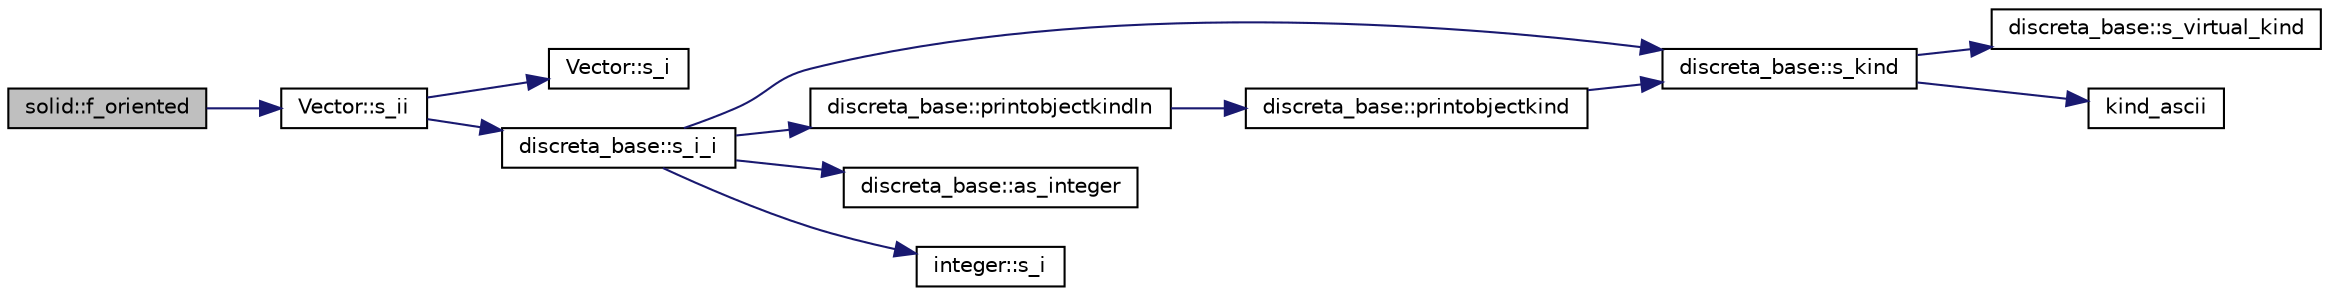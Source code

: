 digraph "solid::f_oriented"
{
  edge [fontname="Helvetica",fontsize="10",labelfontname="Helvetica",labelfontsize="10"];
  node [fontname="Helvetica",fontsize="10",shape=record];
  rankdir="LR";
  Node2247 [label="solid::f_oriented",height=0.2,width=0.4,color="black", fillcolor="grey75", style="filled", fontcolor="black"];
  Node2247 -> Node2248 [color="midnightblue",fontsize="10",style="solid",fontname="Helvetica"];
  Node2248 [label="Vector::s_ii",height=0.2,width=0.4,color="black", fillcolor="white", style="filled",URL="$d5/db2/class_vector.html#a75d4942cc7b9794717b4846c10520db8"];
  Node2248 -> Node2249 [color="midnightblue",fontsize="10",style="solid",fontname="Helvetica"];
  Node2249 [label="Vector::s_i",height=0.2,width=0.4,color="black", fillcolor="white", style="filled",URL="$d5/db2/class_vector.html#a1c4fe1752523df8119f70dd550244871"];
  Node2248 -> Node2250 [color="midnightblue",fontsize="10",style="solid",fontname="Helvetica"];
  Node2250 [label="discreta_base::s_i_i",height=0.2,width=0.4,color="black", fillcolor="white", style="filled",URL="$d7/d71/classdiscreta__base.html#aadb92c01fbe69b3034b0214b33fbc735"];
  Node2250 -> Node2251 [color="midnightblue",fontsize="10",style="solid",fontname="Helvetica"];
  Node2251 [label="discreta_base::s_kind",height=0.2,width=0.4,color="black", fillcolor="white", style="filled",URL="$d7/d71/classdiscreta__base.html#a8a830025c74adbbc3362418a7c2ba157"];
  Node2251 -> Node2252 [color="midnightblue",fontsize="10",style="solid",fontname="Helvetica"];
  Node2252 [label="discreta_base::s_virtual_kind",height=0.2,width=0.4,color="black", fillcolor="white", style="filled",URL="$d7/d71/classdiscreta__base.html#a52778a6d6943a468be083d0785d418fb"];
  Node2251 -> Node2253 [color="midnightblue",fontsize="10",style="solid",fontname="Helvetica"];
  Node2253 [label="kind_ascii",height=0.2,width=0.4,color="black", fillcolor="white", style="filled",URL="$d9/d60/discreta_8h.html#ad0ce825a9f29bc6cec27e1b64cfe27bf"];
  Node2250 -> Node2254 [color="midnightblue",fontsize="10",style="solid",fontname="Helvetica"];
  Node2254 [label="discreta_base::printobjectkindln",height=0.2,width=0.4,color="black", fillcolor="white", style="filled",URL="$d7/d71/classdiscreta__base.html#a677ccc8f392ebedde05e453f8cf59559"];
  Node2254 -> Node2255 [color="midnightblue",fontsize="10",style="solid",fontname="Helvetica"];
  Node2255 [label="discreta_base::printobjectkind",height=0.2,width=0.4,color="black", fillcolor="white", style="filled",URL="$d7/d71/classdiscreta__base.html#aa75a1314aa706909b029664944904231"];
  Node2255 -> Node2251 [color="midnightblue",fontsize="10",style="solid",fontname="Helvetica"];
  Node2250 -> Node2256 [color="midnightblue",fontsize="10",style="solid",fontname="Helvetica"];
  Node2256 [label="discreta_base::as_integer",height=0.2,width=0.4,color="black", fillcolor="white", style="filled",URL="$d7/d71/classdiscreta__base.html#a00d7691eaf874fd283d942692fe8dd26"];
  Node2250 -> Node2257 [color="midnightblue",fontsize="10",style="solid",fontname="Helvetica"];
  Node2257 [label="integer::s_i",height=0.2,width=0.4,color="black", fillcolor="white", style="filled",URL="$d0/de5/classinteger.html#adf28e9f94d4c844adaa950deeb80b904"];
}
